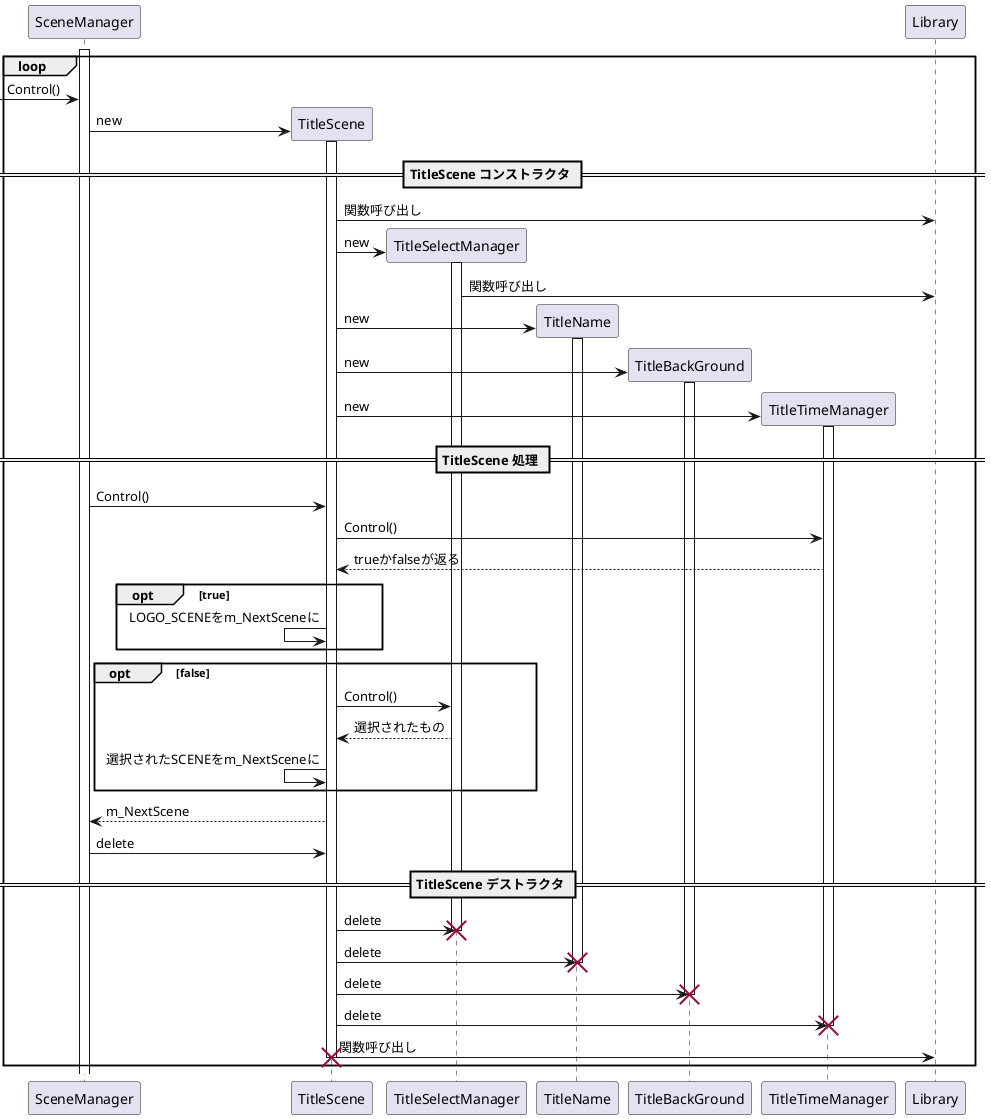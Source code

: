 @startuml

participant SceneManager
participant TitleScene
participant TitleSelectManager
participant TitleName
participant TitleBackGround
participant TitleTimeManager

loop

activate SceneManager
[-> SceneManager: Control()

create TitleScene
SceneManager->TitleScene:new
activate TitleScene

== TitleScene コンストラクタ ==
Library<-TitleScene:関数呼び出し

create TitleSelectManager
TitleScene->TitleSelectManager:new
activate TitleSelectManager

Library<-TitleSelectManager: 関数呼び出し

create TitleName
TitleScene->TitleName:new
activate TitleName

create TitleBackGround
TitleScene->TitleBackGround:new
activate TitleBackGround

create TitleTimeManager
TitleScene->TitleTimeManager:new
activate TitleTimeManager

== TitleScene 処理 ==

SceneManager->TitleScene:Control()
TitleScene->TitleTimeManager:Control()
TitleScene<--TitleTimeManager:trueかfalseが返る

opt true
TitleScene<-TitleScene:LOGO_SCENEをm_NextSceneに
end

opt false
TitleScene->TitleSelectManager:Control()
TitleScene<--TitleSelectManager:選択されたもの
TitleScene<-TitleScene:選択されたSCENEをm_NextSceneに
end

SceneManager<--TitleScene:m_NextScene
SceneManager->TitleScene:delete

== TitleScene デストラクタ ==
TitleScene->TitleSelectManager:delete
deactivate TitleSelectManager
destroy TitleSelectManager
TitleScene->TitleName:delete
deactivate TitleName
destroy TitleName
TitleScene->TitleBackGround:delete
deactivate TitleBackGround
destroy TitleBackGround
TitleScene->TitleTimeManager:delete
deactivate TitleTimeManager
destroy TitleTimeManager
Library<-TitleScene:関数呼び出し

deactivate TitleScene
destroy TitleScene

end

@enduml
